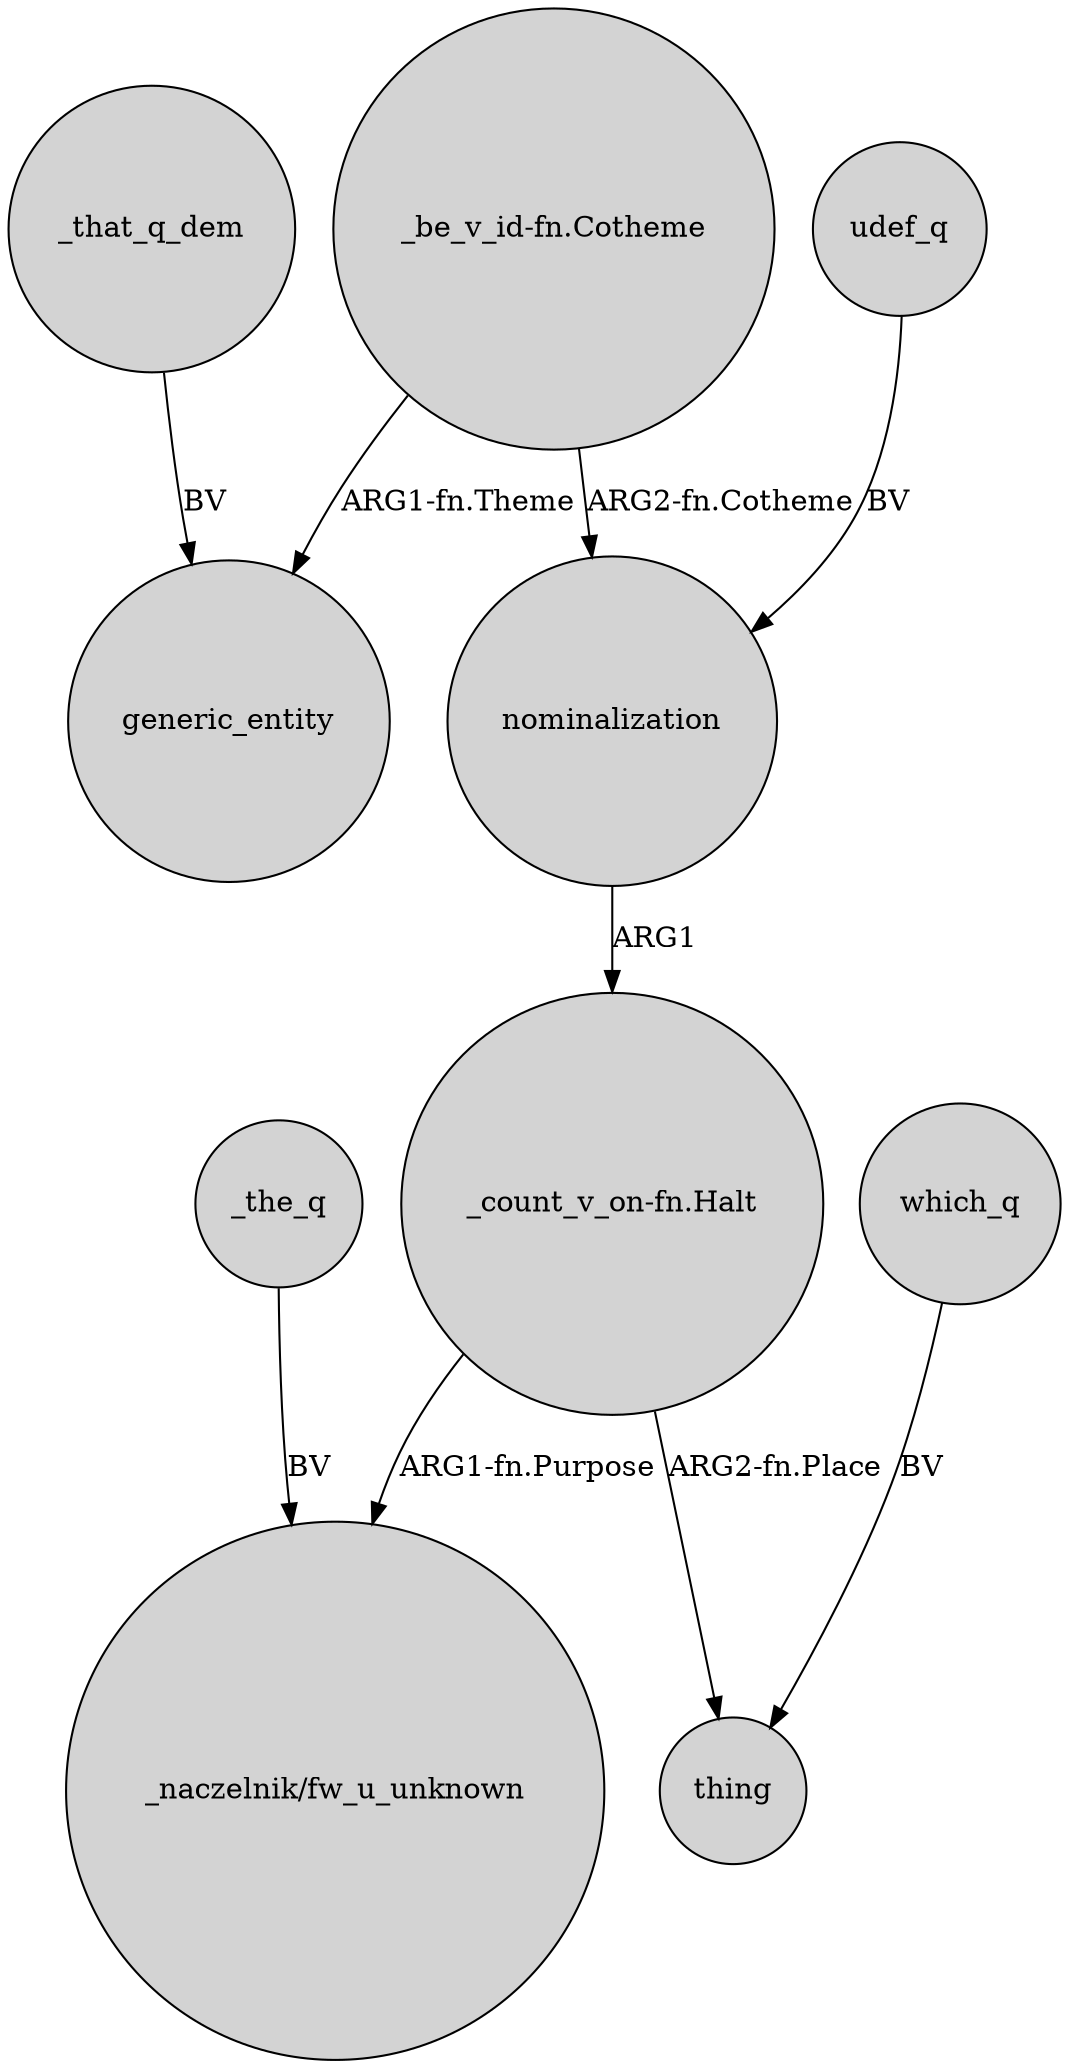 digraph {
	node [shape=circle style=filled]
	"_count_v_on-fn.Halt" -> "_naczelnik/fw_u_unknown" [label="ARG1-fn.Purpose"]
	which_q -> thing [label=BV]
	_that_q_dem -> generic_entity [label=BV]
	nominalization -> "_count_v_on-fn.Halt" [label=ARG1]
	"_be_v_id-fn.Cotheme" -> nominalization [label="ARG2-fn.Cotheme"]
	"_be_v_id-fn.Cotheme" -> generic_entity [label="ARG1-fn.Theme"]
	"_count_v_on-fn.Halt" -> thing [label="ARG2-fn.Place"]
	_the_q -> "_naczelnik/fw_u_unknown" [label=BV]
	udef_q -> nominalization [label=BV]
}
